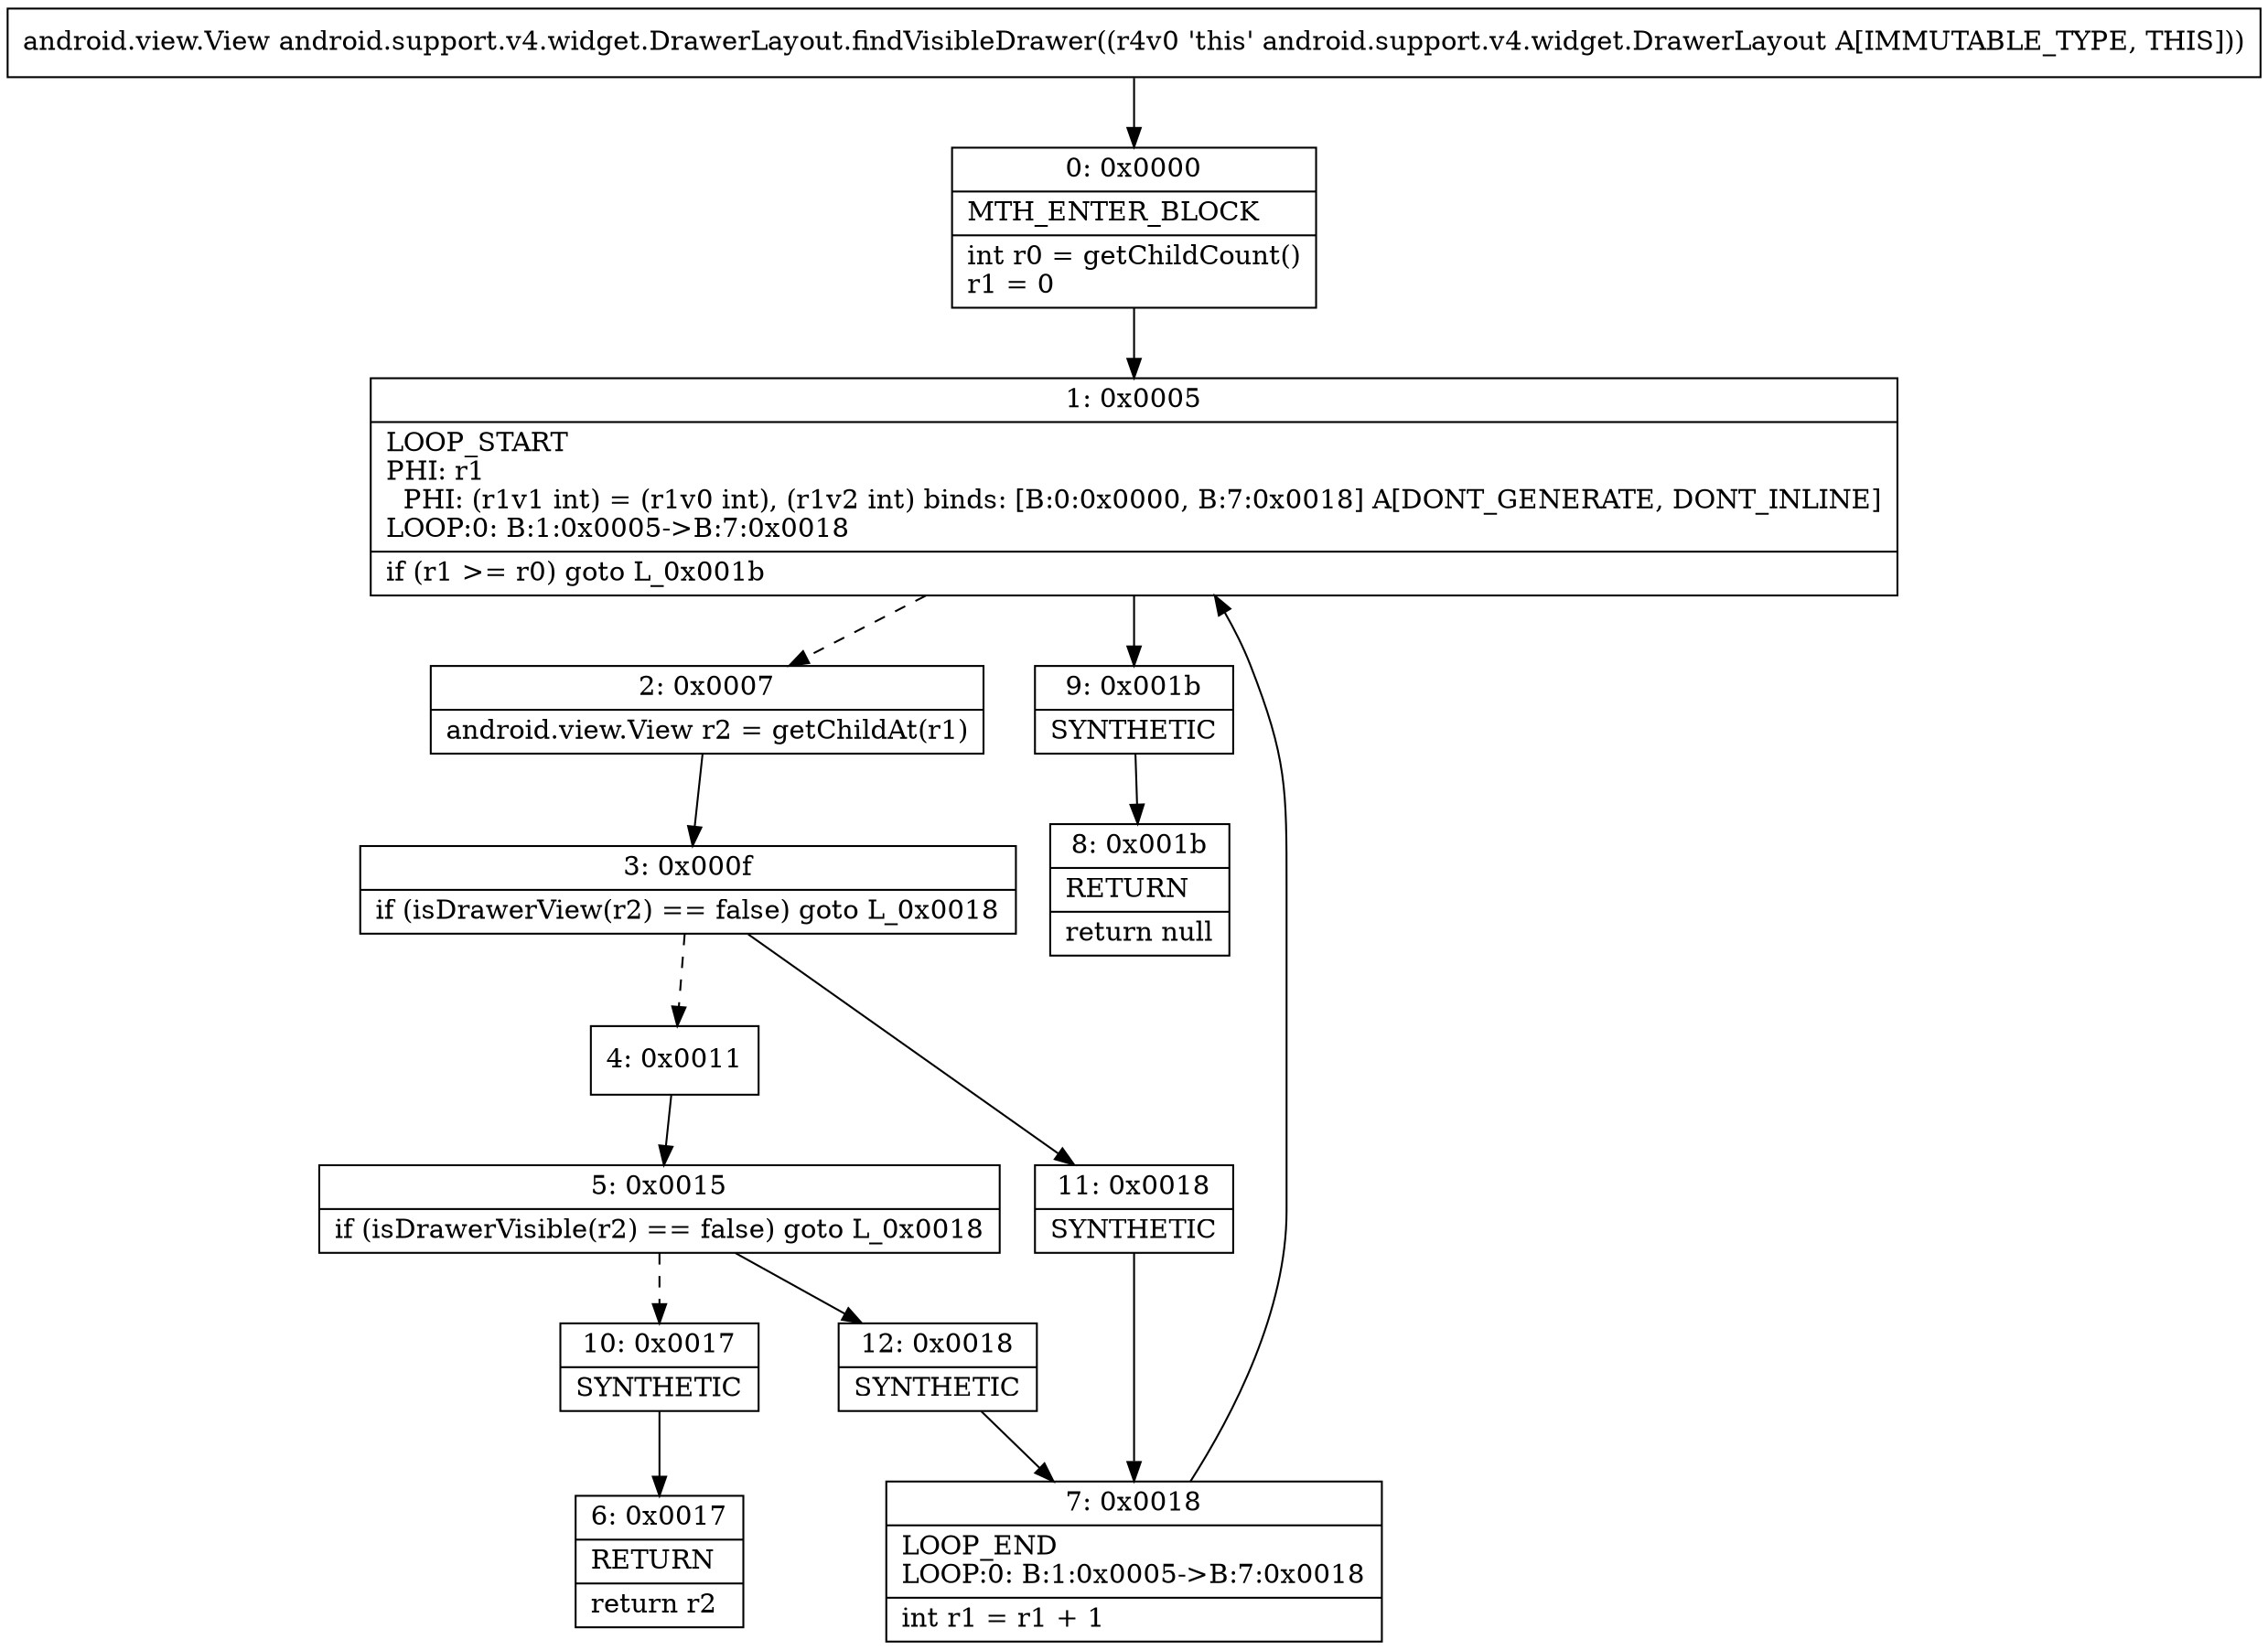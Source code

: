 digraph "CFG forandroid.support.v4.widget.DrawerLayout.findVisibleDrawer()Landroid\/view\/View;" {
Node_0 [shape=record,label="{0\:\ 0x0000|MTH_ENTER_BLOCK\l|int r0 = getChildCount()\lr1 = 0\l}"];
Node_1 [shape=record,label="{1\:\ 0x0005|LOOP_START\lPHI: r1 \l  PHI: (r1v1 int) = (r1v0 int), (r1v2 int) binds: [B:0:0x0000, B:7:0x0018] A[DONT_GENERATE, DONT_INLINE]\lLOOP:0: B:1:0x0005\-\>B:7:0x0018\l|if (r1 \>= r0) goto L_0x001b\l}"];
Node_2 [shape=record,label="{2\:\ 0x0007|android.view.View r2 = getChildAt(r1)\l}"];
Node_3 [shape=record,label="{3\:\ 0x000f|if (isDrawerView(r2) == false) goto L_0x0018\l}"];
Node_4 [shape=record,label="{4\:\ 0x0011}"];
Node_5 [shape=record,label="{5\:\ 0x0015|if (isDrawerVisible(r2) == false) goto L_0x0018\l}"];
Node_6 [shape=record,label="{6\:\ 0x0017|RETURN\l|return r2\l}"];
Node_7 [shape=record,label="{7\:\ 0x0018|LOOP_END\lLOOP:0: B:1:0x0005\-\>B:7:0x0018\l|int r1 = r1 + 1\l}"];
Node_8 [shape=record,label="{8\:\ 0x001b|RETURN\l|return null\l}"];
Node_9 [shape=record,label="{9\:\ 0x001b|SYNTHETIC\l}"];
Node_10 [shape=record,label="{10\:\ 0x0017|SYNTHETIC\l}"];
Node_11 [shape=record,label="{11\:\ 0x0018|SYNTHETIC\l}"];
Node_12 [shape=record,label="{12\:\ 0x0018|SYNTHETIC\l}"];
MethodNode[shape=record,label="{android.view.View android.support.v4.widget.DrawerLayout.findVisibleDrawer((r4v0 'this' android.support.v4.widget.DrawerLayout A[IMMUTABLE_TYPE, THIS])) }"];
MethodNode -> Node_0;
Node_0 -> Node_1;
Node_1 -> Node_2[style=dashed];
Node_1 -> Node_9;
Node_2 -> Node_3;
Node_3 -> Node_4[style=dashed];
Node_3 -> Node_11;
Node_4 -> Node_5;
Node_5 -> Node_10[style=dashed];
Node_5 -> Node_12;
Node_7 -> Node_1;
Node_9 -> Node_8;
Node_10 -> Node_6;
Node_11 -> Node_7;
Node_12 -> Node_7;
}

